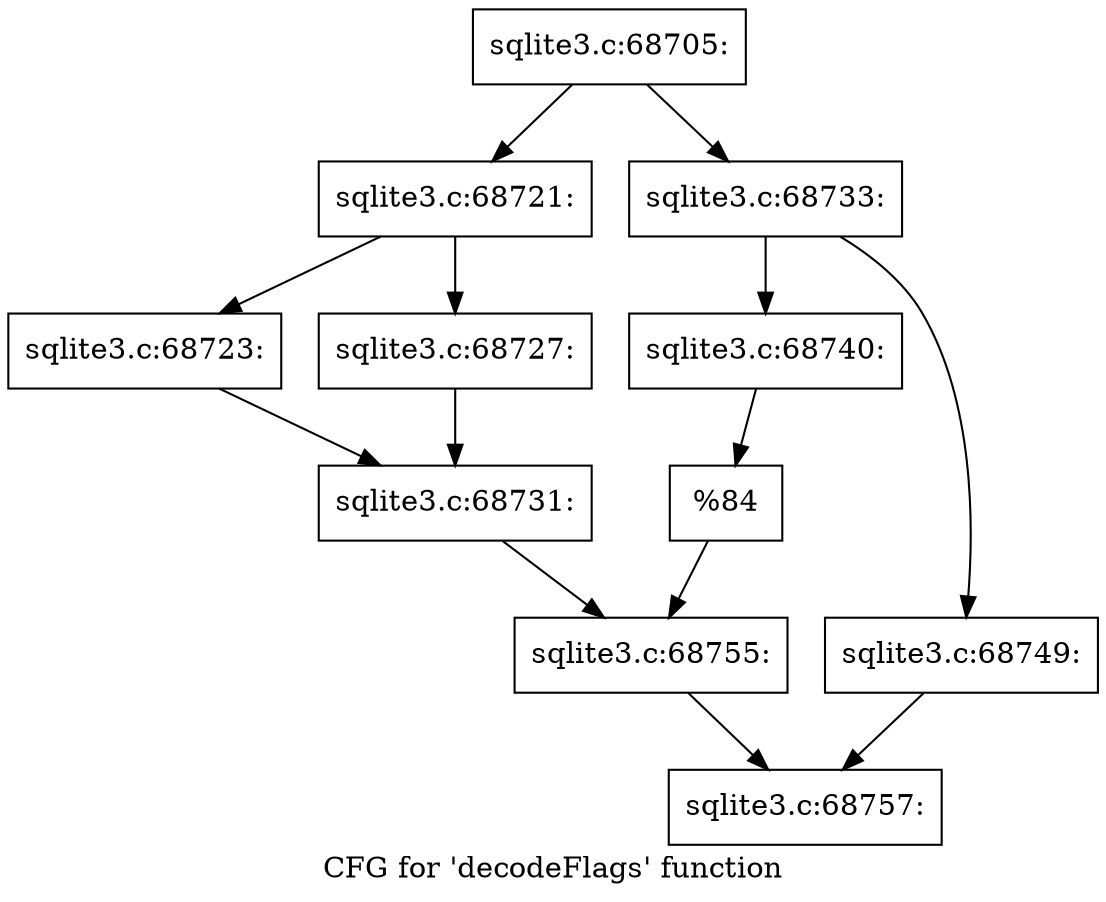 digraph "CFG for 'decodeFlags' function" {
	label="CFG for 'decodeFlags' function";

	Node0x55c0f5986a70 [shape=record,label="{sqlite3.c:68705:}"];
	Node0x55c0f5986a70 -> Node0x55c0f75fd3c0;
	Node0x55c0f5986a70 -> Node0x55c0f75fd460;
	Node0x55c0f75fd3c0 [shape=record,label="{sqlite3.c:68721:}"];
	Node0x55c0f75fd3c0 -> Node0x55c0f75fdb70;
	Node0x55c0f75fd3c0 -> Node0x55c0f75fdc10;
	Node0x55c0f75fdb70 [shape=record,label="{sqlite3.c:68723:}"];
	Node0x55c0f75fdb70 -> Node0x55c0f75fdbc0;
	Node0x55c0f75fdc10 [shape=record,label="{sqlite3.c:68727:}"];
	Node0x55c0f75fdc10 -> Node0x55c0f75fdbc0;
	Node0x55c0f75fdbc0 [shape=record,label="{sqlite3.c:68731:}"];
	Node0x55c0f75fdbc0 -> Node0x55c0f75fd410;
	Node0x55c0f75fd460 [shape=record,label="{sqlite3.c:68733:}"];
	Node0x55c0f75fd460 -> Node0x55c0f5986570;
	Node0x55c0f75fd460 -> Node0x55c0f5986750;
	Node0x55c0f5986570 [shape=record,label="{sqlite3.c:68740:}"];
	Node0x55c0f5986570 -> Node0x55c0f5986700;
	Node0x55c0f5986750 [shape=record,label="{sqlite3.c:68749:}"];
	Node0x55c0f5986750 -> Node0x55c0f75fb4d0;
	Node0x55c0f5986700 [shape=record,label="{%84}"];
	Node0x55c0f5986700 -> Node0x55c0f75fd410;
	Node0x55c0f75fd410 [shape=record,label="{sqlite3.c:68755:}"];
	Node0x55c0f75fd410 -> Node0x55c0f75fb4d0;
	Node0x55c0f75fb4d0 [shape=record,label="{sqlite3.c:68757:}"];
}
